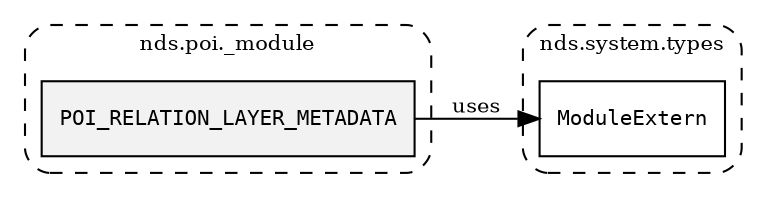 /**
 * This dot file creates symbol collaboration diagram for POI_RELATION_LAYER_METADATA.
 */
digraph ZSERIO
{
    node [shape=box, fontsize=10];
    rankdir="LR";
    fontsize=10;
    tooltip="POI_RELATION_LAYER_METADATA collaboration diagram";

    subgraph "cluster_nds.poi._module"
    {
        style="dashed, rounded";
        label="nds.poi._module";
        tooltip="Package nds.poi._module";
        href="../../../content/packages/nds.poi._module.html#Package-nds-poi-_module";
        target="_parent";

        "POI_RELATION_LAYER_METADATA" [style="filled", fillcolor="#0000000D", target="_parent", label=<<font face="monospace"><table align="center" border="0" cellspacing="0" cellpadding="0"><tr><td href="../../../content/packages/nds.poi._module.html#Constant-POI_RELATION_LAYER_METADATA" title="Constant defined in nds.poi._module">POI_RELATION_LAYER_METADATA</td></tr></table></font>>];
    }

    subgraph "cluster_nds.system.types"
    {
        style="dashed, rounded";
        label="nds.system.types";
        tooltip="Package nds.system.types";
        href="../../../content/packages/nds.system.types.html#Package-nds-system-types";
        target="_parent";

        "ModuleExtern" [target="_parent", label=<<font face="monospace"><table align="center" border="0" cellspacing="0" cellpadding="0"><tr><td href="../../../content/packages/nds.system.types.html#Subtype-ModuleExtern" title="Subtype defined in nds.system.types">ModuleExtern</td></tr></table></font>>];
    }

    "POI_RELATION_LAYER_METADATA" -> "ModuleExtern" [label="uses", fontsize=10];
}
